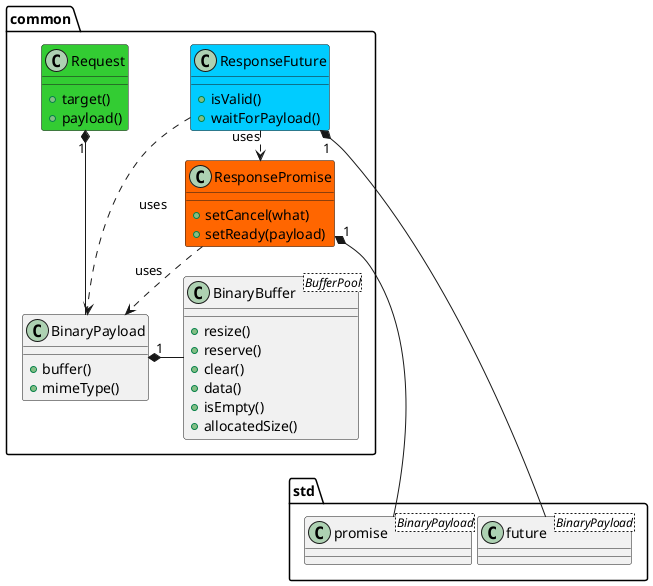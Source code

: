 
@startuml
set namespaceSeparator ::
skinparam shadowing false

namespace common {
    class BinaryBuffer<BufferPool> {
        + resize()
        + reserve()
        + clear()
        + data()
        + isEmpty()
        + allocatedSize()
    }
    class BinaryPayload {
        + buffer()
        + mimeType()
    }

    class Request #33cc33 {
        + target()
        + payload()
    }
    class ResponsePromise #ff6600 {
        + setCancel(what)
        + setReady(payload)
    }
    class ResponseFuture #00ccff {
        + isValid()
        + waitForPayload()
    }
}

namespace std {
    class promise<BinaryPayload>
    class future<BinaryPayload>
}

common::ResponsePromise "1" *-- std::promise
common::ResponseFuture "1" *-- std::future
common::ResponseFuture .right.> common::ResponsePromise : uses

common::ResponseFuture .down.> common::BinaryPayload : uses
common::ResponsePromise .right.> common::BinaryPayload : uses


common::Request "1" *--  common::BinaryPayload
common::BinaryPayload "1" *-right- common::BinaryBuffer
@enduml